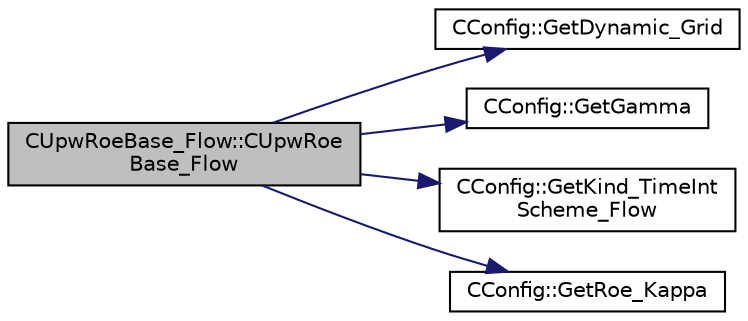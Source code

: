 digraph "CUpwRoeBase_Flow::CUpwRoeBase_Flow"
{
 // LATEX_PDF_SIZE
  edge [fontname="Helvetica",fontsize="10",labelfontname="Helvetica",labelfontsize="10"];
  node [fontname="Helvetica",fontsize="10",shape=record];
  rankdir="LR";
  Node1 [label="CUpwRoeBase_Flow::CUpwRoe\lBase_Flow",height=0.2,width=0.4,color="black", fillcolor="grey75", style="filled", fontcolor="black",tooltip="Constructor of the class."];
  Node1 -> Node2 [color="midnightblue",fontsize="10",style="solid",fontname="Helvetica"];
  Node2 [label="CConfig::GetDynamic_Grid",height=0.2,width=0.4,color="black", fillcolor="white", style="filled",URL="$classCConfig.html#a6352cd90308195b5fc1ba7eab02d46c1",tooltip="Get information about dynamic grids."];
  Node1 -> Node3 [color="midnightblue",fontsize="10",style="solid",fontname="Helvetica"];
  Node3 [label="CConfig::GetGamma",height=0.2,width=0.4,color="black", fillcolor="white", style="filled",URL="$classCConfig.html#a0b5df9254891b32a88e83880778f9261",tooltip="Get the value of the Gamma of fluid (ratio of specific heats)."];
  Node1 -> Node4 [color="midnightblue",fontsize="10",style="solid",fontname="Helvetica"];
  Node4 [label="CConfig::GetKind_TimeInt\lScheme_Flow",height=0.2,width=0.4,color="black", fillcolor="white", style="filled",URL="$classCConfig.html#a568405f750ddcd4f702197e66b477ff9",tooltip="Get the kind of integration scheme (explicit or implicit) for the flow equations."];
  Node1 -> Node5 [color="midnightblue",fontsize="10",style="solid",fontname="Helvetica"];
  Node5 [label="CConfig::GetRoe_Kappa",height=0.2,width=0.4,color="black", fillcolor="white", style="filled",URL="$classCConfig.html#ae7b46d995c4efd282c91c1ee487bfc1e",tooltip="Get the relaxation coefficient of the linear solver for the implicit formulation."];
}
